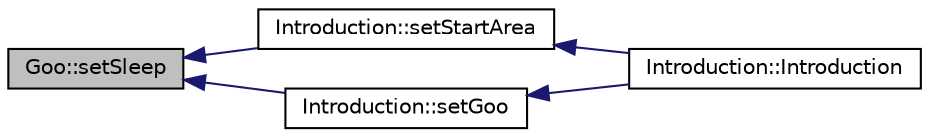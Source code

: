 digraph G
{
  edge [fontname="Helvetica",fontsize="10",labelfontname="Helvetica",labelfontsize="10"];
  node [fontname="Helvetica",fontsize="10",shape=record];
  rankdir="LR";
  Node1 [label="Goo::setSleep",height=0.2,width=0.4,color="black", fillcolor="grey75", style="filled" fontcolor="black"];
  Node1 -> Node2 [dir="back",color="midnightblue",fontsize="10",style="solid",fontname="Helvetica"];
  Node2 [label="Introduction::setStartArea",height=0.2,width=0.4,color="black", fillcolor="white", style="filled",URL="$d0/d24/classIntroduction.html#ae1397a14ee881c495394bba7af521b2d"];
  Node2 -> Node3 [dir="back",color="midnightblue",fontsize="10",style="solid",fontname="Helvetica"];
  Node3 [label="Introduction::Introduction",height=0.2,width=0.4,color="black", fillcolor="white", style="filled",URL="$d0/d24/classIntroduction.html#a48393f6ccb41a853300b4bbd44a2be21"];
  Node1 -> Node4 [dir="back",color="midnightblue",fontsize="10",style="solid",fontname="Helvetica"];
  Node4 [label="Introduction::setGoo",height=0.2,width=0.4,color="black", fillcolor="white", style="filled",URL="$d0/d24/classIntroduction.html#abeb2c6baddc2ff5e76018dc1ab41985a"];
  Node4 -> Node3 [dir="back",color="midnightblue",fontsize="10",style="solid",fontname="Helvetica"];
}
